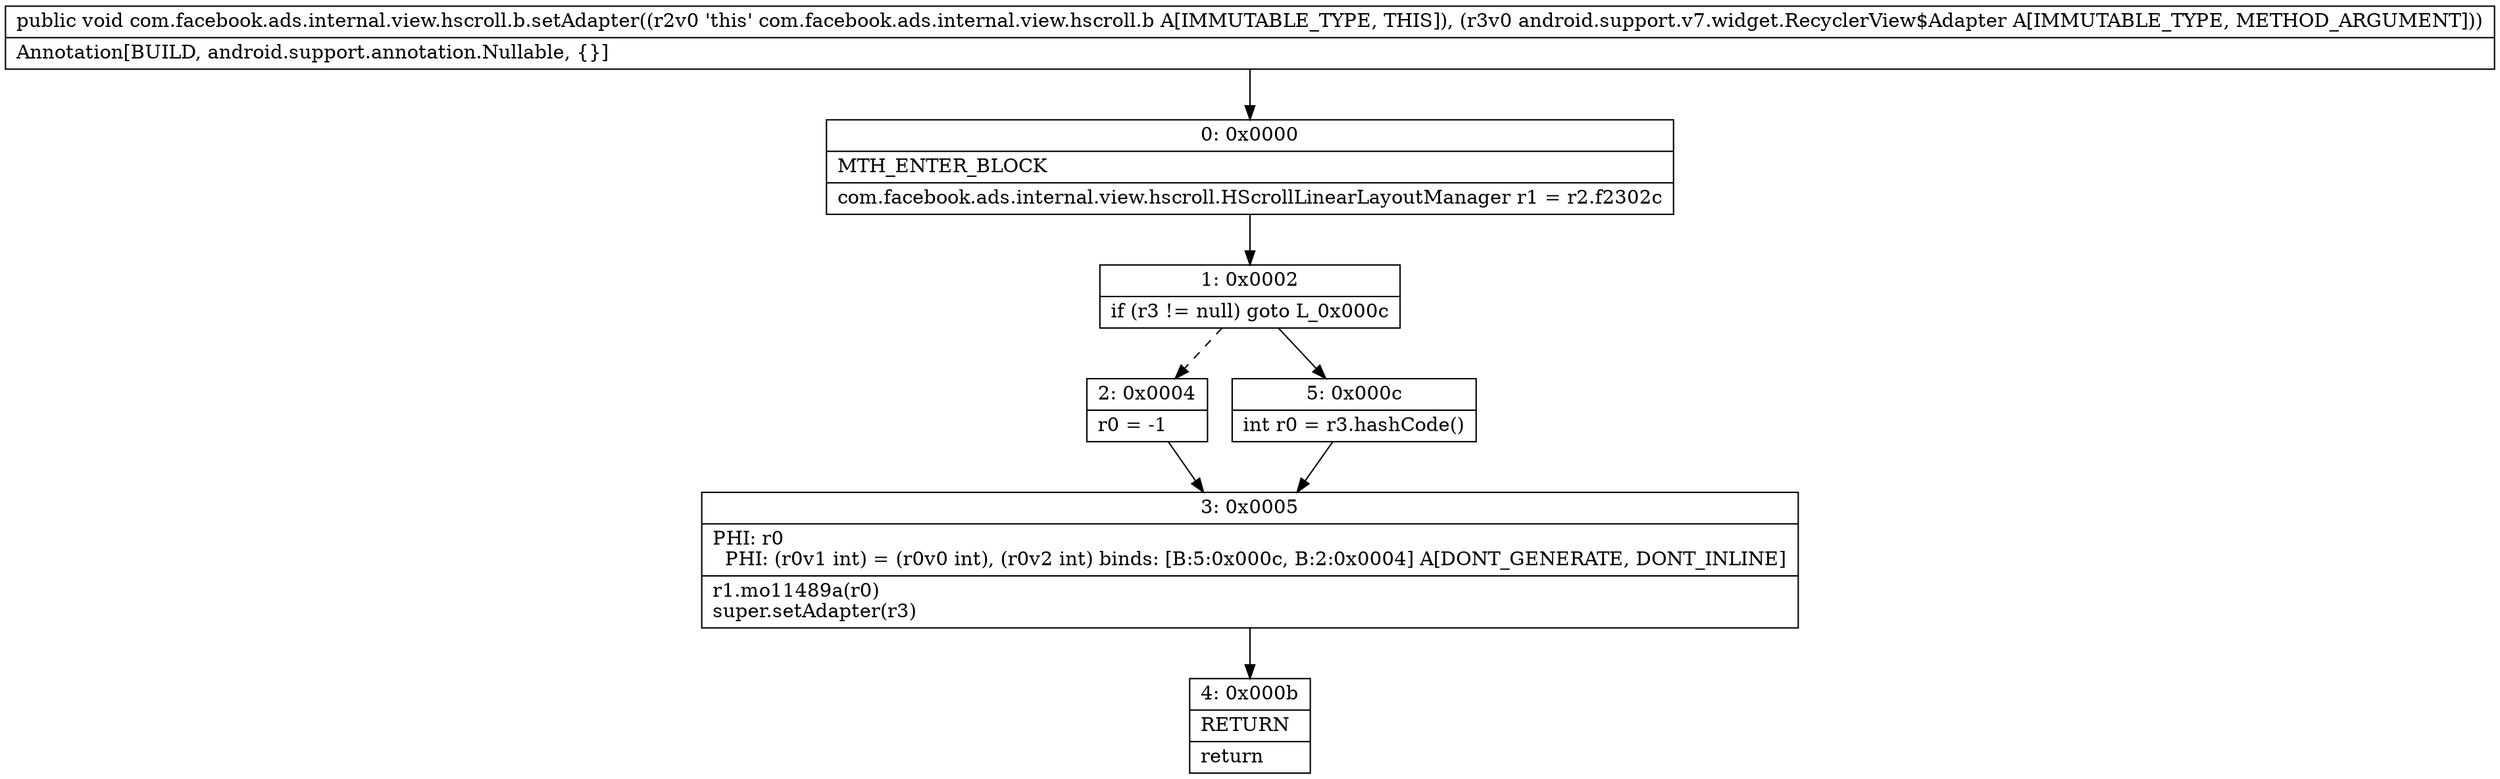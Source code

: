 digraph "CFG forcom.facebook.ads.internal.view.hscroll.b.setAdapter(Landroid\/support\/v7\/widget\/RecyclerView$Adapter;)V" {
Node_0 [shape=record,label="{0\:\ 0x0000|MTH_ENTER_BLOCK\l|com.facebook.ads.internal.view.hscroll.HScrollLinearLayoutManager r1 = r2.f2302c\l}"];
Node_1 [shape=record,label="{1\:\ 0x0002|if (r3 != null) goto L_0x000c\l}"];
Node_2 [shape=record,label="{2\:\ 0x0004|r0 = \-1\l}"];
Node_3 [shape=record,label="{3\:\ 0x0005|PHI: r0 \l  PHI: (r0v1 int) = (r0v0 int), (r0v2 int) binds: [B:5:0x000c, B:2:0x0004] A[DONT_GENERATE, DONT_INLINE]\l|r1.mo11489a(r0)\lsuper.setAdapter(r3)\l}"];
Node_4 [shape=record,label="{4\:\ 0x000b|RETURN\l|return\l}"];
Node_5 [shape=record,label="{5\:\ 0x000c|int r0 = r3.hashCode()\l}"];
MethodNode[shape=record,label="{public void com.facebook.ads.internal.view.hscroll.b.setAdapter((r2v0 'this' com.facebook.ads.internal.view.hscroll.b A[IMMUTABLE_TYPE, THIS]), (r3v0 android.support.v7.widget.RecyclerView$Adapter A[IMMUTABLE_TYPE, METHOD_ARGUMENT]))  | Annotation[BUILD, android.support.annotation.Nullable, \{\}]\l}"];
MethodNode -> Node_0;
Node_0 -> Node_1;
Node_1 -> Node_2[style=dashed];
Node_1 -> Node_5;
Node_2 -> Node_3;
Node_3 -> Node_4;
Node_5 -> Node_3;
}

